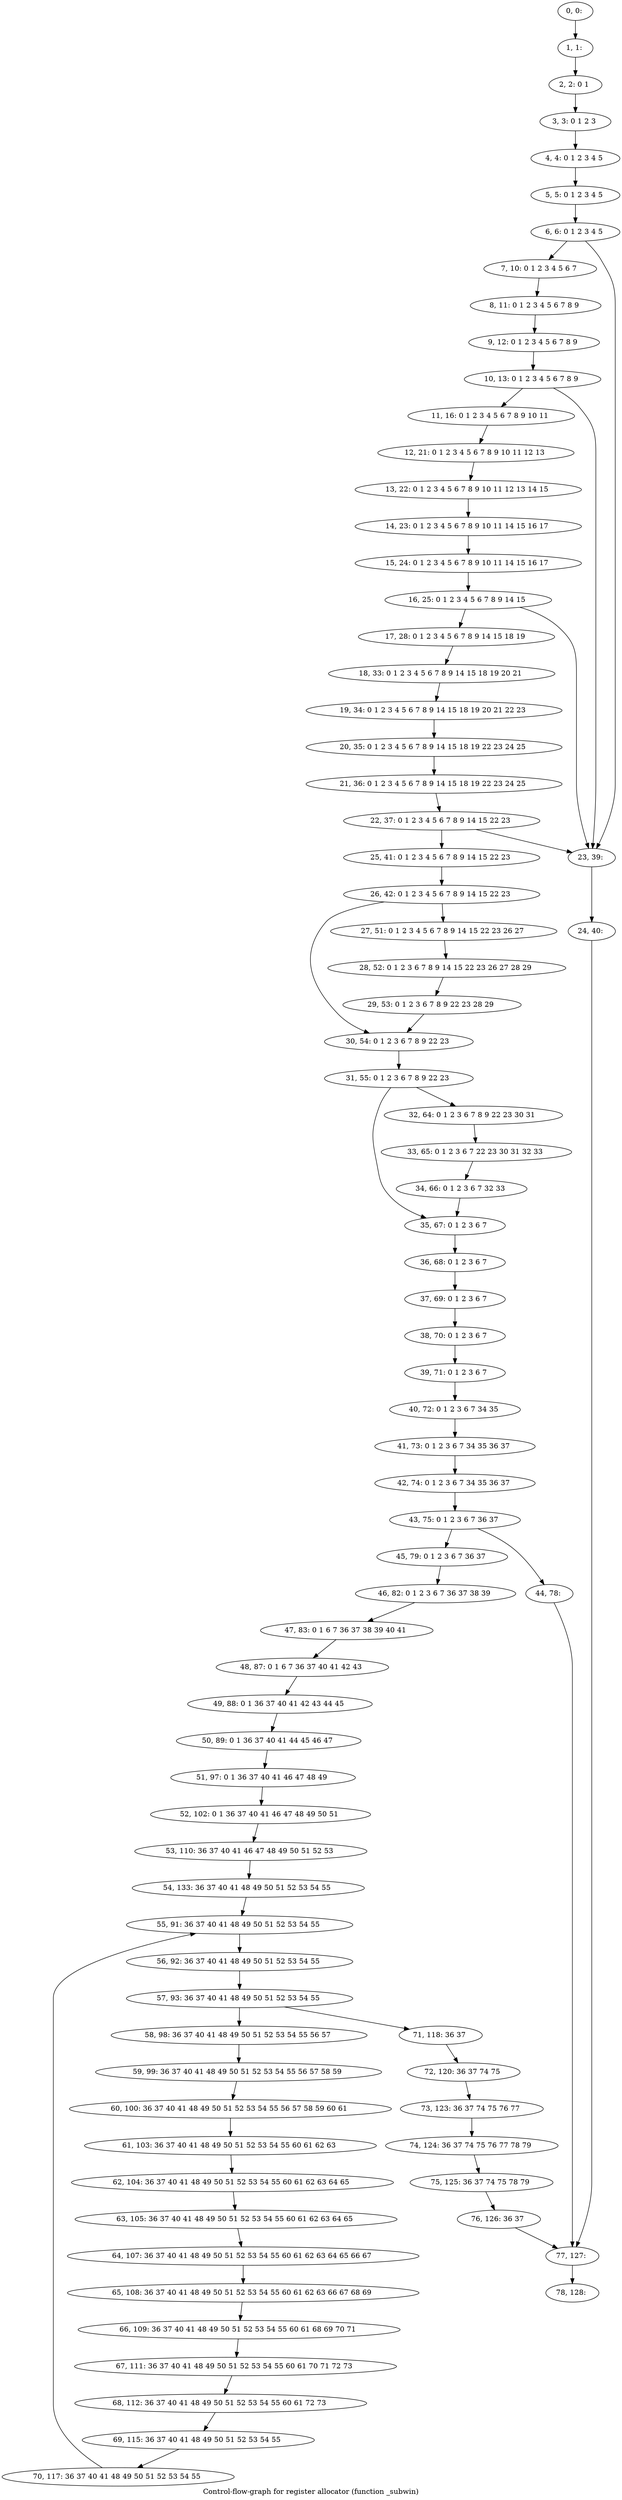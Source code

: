 digraph G {
graph [label="Control-flow-graph for register allocator (function _subwin)"]
0[label="0, 0: "];
1[label="1, 1: "];
2[label="2, 2: 0 1 "];
3[label="3, 3: 0 1 2 3 "];
4[label="4, 4: 0 1 2 3 4 5 "];
5[label="5, 5: 0 1 2 3 4 5 "];
6[label="6, 6: 0 1 2 3 4 5 "];
7[label="7, 10: 0 1 2 3 4 5 6 7 "];
8[label="8, 11: 0 1 2 3 4 5 6 7 8 9 "];
9[label="9, 12: 0 1 2 3 4 5 6 7 8 9 "];
10[label="10, 13: 0 1 2 3 4 5 6 7 8 9 "];
11[label="11, 16: 0 1 2 3 4 5 6 7 8 9 10 11 "];
12[label="12, 21: 0 1 2 3 4 5 6 7 8 9 10 11 12 13 "];
13[label="13, 22: 0 1 2 3 4 5 6 7 8 9 10 11 12 13 14 15 "];
14[label="14, 23: 0 1 2 3 4 5 6 7 8 9 10 11 14 15 16 17 "];
15[label="15, 24: 0 1 2 3 4 5 6 7 8 9 10 11 14 15 16 17 "];
16[label="16, 25: 0 1 2 3 4 5 6 7 8 9 14 15 "];
17[label="17, 28: 0 1 2 3 4 5 6 7 8 9 14 15 18 19 "];
18[label="18, 33: 0 1 2 3 4 5 6 7 8 9 14 15 18 19 20 21 "];
19[label="19, 34: 0 1 2 3 4 5 6 7 8 9 14 15 18 19 20 21 22 23 "];
20[label="20, 35: 0 1 2 3 4 5 6 7 8 9 14 15 18 19 22 23 24 25 "];
21[label="21, 36: 0 1 2 3 4 5 6 7 8 9 14 15 18 19 22 23 24 25 "];
22[label="22, 37: 0 1 2 3 4 5 6 7 8 9 14 15 22 23 "];
23[label="23, 39: "];
24[label="24, 40: "];
25[label="25, 41: 0 1 2 3 4 5 6 7 8 9 14 15 22 23 "];
26[label="26, 42: 0 1 2 3 4 5 6 7 8 9 14 15 22 23 "];
27[label="27, 51: 0 1 2 3 4 5 6 7 8 9 14 15 22 23 26 27 "];
28[label="28, 52: 0 1 2 3 6 7 8 9 14 15 22 23 26 27 28 29 "];
29[label="29, 53: 0 1 2 3 6 7 8 9 22 23 28 29 "];
30[label="30, 54: 0 1 2 3 6 7 8 9 22 23 "];
31[label="31, 55: 0 1 2 3 6 7 8 9 22 23 "];
32[label="32, 64: 0 1 2 3 6 7 8 9 22 23 30 31 "];
33[label="33, 65: 0 1 2 3 6 7 22 23 30 31 32 33 "];
34[label="34, 66: 0 1 2 3 6 7 32 33 "];
35[label="35, 67: 0 1 2 3 6 7 "];
36[label="36, 68: 0 1 2 3 6 7 "];
37[label="37, 69: 0 1 2 3 6 7 "];
38[label="38, 70: 0 1 2 3 6 7 "];
39[label="39, 71: 0 1 2 3 6 7 "];
40[label="40, 72: 0 1 2 3 6 7 34 35 "];
41[label="41, 73: 0 1 2 3 6 7 34 35 36 37 "];
42[label="42, 74: 0 1 2 3 6 7 34 35 36 37 "];
43[label="43, 75: 0 1 2 3 6 7 36 37 "];
44[label="44, 78: "];
45[label="45, 79: 0 1 2 3 6 7 36 37 "];
46[label="46, 82: 0 1 2 3 6 7 36 37 38 39 "];
47[label="47, 83: 0 1 6 7 36 37 38 39 40 41 "];
48[label="48, 87: 0 1 6 7 36 37 40 41 42 43 "];
49[label="49, 88: 0 1 36 37 40 41 42 43 44 45 "];
50[label="50, 89: 0 1 36 37 40 41 44 45 46 47 "];
51[label="51, 97: 0 1 36 37 40 41 46 47 48 49 "];
52[label="52, 102: 0 1 36 37 40 41 46 47 48 49 50 51 "];
53[label="53, 110: 36 37 40 41 46 47 48 49 50 51 52 53 "];
54[label="54, 133: 36 37 40 41 48 49 50 51 52 53 54 55 "];
55[label="55, 91: 36 37 40 41 48 49 50 51 52 53 54 55 "];
56[label="56, 92: 36 37 40 41 48 49 50 51 52 53 54 55 "];
57[label="57, 93: 36 37 40 41 48 49 50 51 52 53 54 55 "];
58[label="58, 98: 36 37 40 41 48 49 50 51 52 53 54 55 56 57 "];
59[label="59, 99: 36 37 40 41 48 49 50 51 52 53 54 55 56 57 58 59 "];
60[label="60, 100: 36 37 40 41 48 49 50 51 52 53 54 55 56 57 58 59 60 61 "];
61[label="61, 103: 36 37 40 41 48 49 50 51 52 53 54 55 60 61 62 63 "];
62[label="62, 104: 36 37 40 41 48 49 50 51 52 53 54 55 60 61 62 63 64 65 "];
63[label="63, 105: 36 37 40 41 48 49 50 51 52 53 54 55 60 61 62 63 64 65 "];
64[label="64, 107: 36 37 40 41 48 49 50 51 52 53 54 55 60 61 62 63 64 65 66 67 "];
65[label="65, 108: 36 37 40 41 48 49 50 51 52 53 54 55 60 61 62 63 66 67 68 69 "];
66[label="66, 109: 36 37 40 41 48 49 50 51 52 53 54 55 60 61 68 69 70 71 "];
67[label="67, 111: 36 37 40 41 48 49 50 51 52 53 54 55 60 61 70 71 72 73 "];
68[label="68, 112: 36 37 40 41 48 49 50 51 52 53 54 55 60 61 72 73 "];
69[label="69, 115: 36 37 40 41 48 49 50 51 52 53 54 55 "];
70[label="70, 117: 36 37 40 41 48 49 50 51 52 53 54 55 "];
71[label="71, 118: 36 37 "];
72[label="72, 120: 36 37 74 75 "];
73[label="73, 123: 36 37 74 75 76 77 "];
74[label="74, 124: 36 37 74 75 76 77 78 79 "];
75[label="75, 125: 36 37 74 75 78 79 "];
76[label="76, 126: 36 37 "];
77[label="77, 127: "];
78[label="78, 128: "];
0->1 ;
1->2 ;
2->3 ;
3->4 ;
4->5 ;
5->6 ;
6->7 ;
6->23 ;
7->8 ;
8->9 ;
9->10 ;
10->11 ;
10->23 ;
11->12 ;
12->13 ;
13->14 ;
14->15 ;
15->16 ;
16->17 ;
16->23 ;
17->18 ;
18->19 ;
19->20 ;
20->21 ;
21->22 ;
22->23 ;
22->25 ;
23->24 ;
24->77 ;
25->26 ;
26->27 ;
26->30 ;
27->28 ;
28->29 ;
29->30 ;
30->31 ;
31->32 ;
31->35 ;
32->33 ;
33->34 ;
34->35 ;
35->36 ;
36->37 ;
37->38 ;
38->39 ;
39->40 ;
40->41 ;
41->42 ;
42->43 ;
43->44 ;
43->45 ;
44->77 ;
45->46 ;
46->47 ;
47->48 ;
48->49 ;
49->50 ;
50->51 ;
51->52 ;
52->53 ;
53->54 ;
54->55 ;
55->56 ;
56->57 ;
57->58 ;
57->71 ;
58->59 ;
59->60 ;
60->61 ;
61->62 ;
62->63 ;
63->64 ;
64->65 ;
65->66 ;
66->67 ;
67->68 ;
68->69 ;
69->70 ;
70->55 ;
71->72 ;
72->73 ;
73->74 ;
74->75 ;
75->76 ;
76->77 ;
77->78 ;
}
